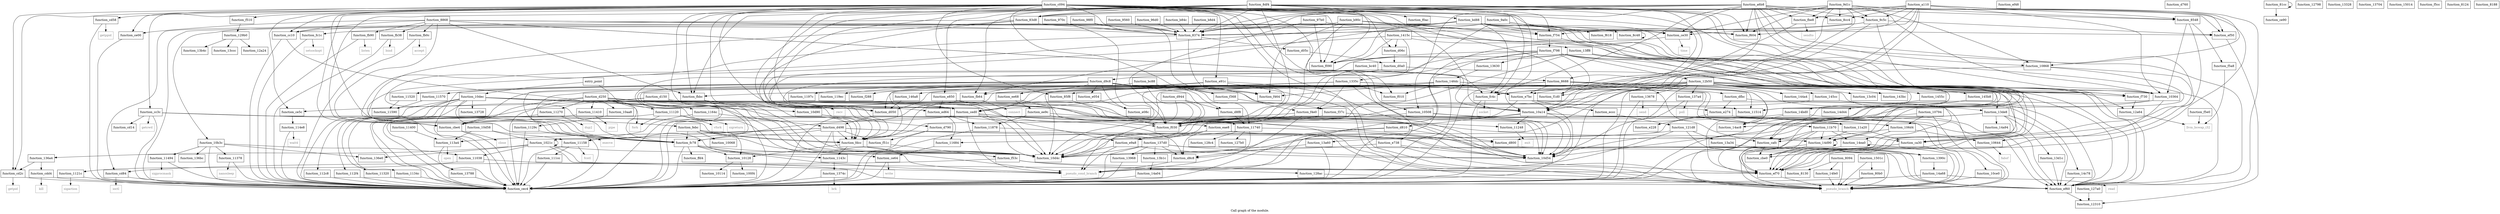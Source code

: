 digraph "Call graph of the module." {
  label="Call graph of the module.";
  node [shape=record];

  Node_function_c094 [label="{function_c094}"];
  Node_function_bd88 [label="{function_bd88}"];
  Node_function_cbe4 [label="{function_cbe4}"];
  Node_function_ef48 [label="{function_ef48}"];
  Node_function_ca30 [label="{function_ca30}"];
  Node_function_cc10 [label="{function_cc10}"];
  Node_function_cc3c [label="{function_cc3c}"];
  Node_function_cd14 [label="{function_cd14}"];
  Node_function_cd2c [label="{function_cd2c}"];
  Node_function_cd58 [label="{function_cd58}"];
  Node_function_cd84 [label="{function_cd84}"];
  Node_function_cdd4 [label="{function_cdd4}"];
  Node_function_ce00 [label="{function_ce00}"];
  Node_function_ee9c [label="{function_ee9c}"];
  Node_function_ce30 [label="{function_ce30}"];
  Node_function_cafc [label="{function_cafc}"];
  Node_function_dfbc [label="{function_dfbc}"];
  Node_function_d05c [label="{function_d05c}"];
  Node_function_10794 [label="{function_10794}"];
  Node_function_d800 [label="{function_d800}"];
  Node_function_e9a8 [label="{function_e9a8}"];
  Node_function_ce5c [label="{function_ce5c}"];
  Node_function_ce64 [label="{function_ce64}"];
  Node_function_ed64 [label="{function_ed64}"];
  Node_function_cbe0 [label="{function_cbe0}"];
  Node_function_d9c8 [label="{function_d9c8}"];
  Node_function_d498 [label="{function_d498}"];
  Node_function_d810 [label="{function_d810}"];
  Node_function_ced0 [label="{function_ced0}"];
  Node_function_e054 [label="{function_e054}"];
  Node_function_d050 [label="{function_d050}"];
  Node_function_e08c [label="{function_e08c}"];
  Node_function_d760 [label="{function_d760}"];
  Node_function_e228 [label="{function_e228}"];
  Node_function_d06c [label="{function_d06c}"];
  Node_function_e274 [label="{function_e274}"];
  Node_function_d0a0 [label="{function_d0a0}"];
  Node_function_e738 [label="{function_e738}"];
  Node_function_d150 [label="{function_d150}"];
  Node_function_d8c8 [label="{function_d8c8}"];
  Node_function_eae8 [label="{function_eae8}"];
  Node_function_d8f8 [label="{function_d8f8}"];
  Node_function_ce90 [label="{function_ce90}"];
  Node_function_d790 [label="{function_d790}"];
  Node_function_e7bc [label="{function_e7bc}"];
  Node_function_d250 [label="{function_d250}"];
  Node_function_e850 [label="{function_e850}"];
  Node_function_eccc [label="{function_eccc}"];
  Node_function_d944 [label="{function_d944}"];
  Node_function_ee68 [label="{function_ee68}"];
  Node_function_cec4 [label="{function_cec4}"];
  Node_function_e91c [label="{function_e91c}"];
  Node_function_f010 [label="{function_f010}"];
  Node_function_f030 [label="{function_f030}"];
  Node_function_f090 [label="{function_f090}"];
  Node_function_f0ac [label="{function_f0ac}"];
  Node_function_f798 [label="{function_f798}"];
  Node_function_fb0c [label="{function_fb0c}"];
  Node_function_fb38 [label="{function_fb38}"];
  Node_function_fb64 [label="{function_fb64}"];
  Node_function_fb90 [label="{function_fb90}"];
  Node_function_fbbc [label="{function_fbbc}"];
  Node_function_fbe8 [label="{function_fbe8}"];
  Node_function_fc1c [label="{function_fc1c}"];
  Node_function_fc4c [label="{function_fc4c}"];
  Node_function_fc78 [label="{function_fc78}"];
  Node_function_fdcc [label="{function_fdcc}"];
  Node_function_febc [label="{function_febc}"];
  Node_function_ffd4 [label="{function_ffd4}"];
  Node_function_10068 [label="{function_10068}"];
  Node_function_100f4 [label="{function_100f4}"];
  Node_function_10114 [label="{function_10114}"];
  Node_function_10128 [label="{function_10128}"];
  Node_function_1021c [label="{function_1021c}"];
  Node_function_10364 [label="{function_10364}"];
  Node_function_10508 [label="{function_10508}"];
  Node_function_10644 [label="{function_10644}"];
  Node_function_106d4 [label="{function_106d4}"];
  Node_poll [color="gray50", fontcolor="gray50", label="{poll}"];
  Node_function_10868 [label="{function_10868}"];
  Node_function_10a14 [label="{function_10a14}"];
  Node_function_10aa8 [label="{function_10aa8}"];
  Node_function_10b3c [label="{function_10b3c}"];
  Node_function_10ce0 [label="{function_10ce0}"];
  Node_function_10d4c [label="{function_10d4c}"];
  Node_function_10d54 [label="{function_10d54}"];
  Node_function_10d58 [label="{function_10d58}"];
  Node_function_10d90 [label="{function_10d90}"];
  Node_function_10dec [label="{function_10dec}"];
  Node_function_11038 [label="{function_11038}"];
  Node_function_11120 [label="{function_11120}"];
  Node_function_11158 [label="{function_11158}"];
  Node_function_111cc [label="{function_111cc}"];
  Node_function_1121c [label="{function_1121c}"];
  Node_function_11248 [label="{function_11248}"];
  Node_function_11270 [label="{function_11270}"];
  Node_function_1129c [label="{function_1129c}"];
  Node_function_112c8 [label="{function_112c8}"];
  Node_function_112f4 [label="{function_112f4}"];
  Node_function_11320 [label="{function_11320}"];
  Node_function_1134c [label="{function_1134c}"];
  Node_function_11378 [label="{function_11378}"];
  Node_function_113a4 [label="{function_113a4}"];
  Node_function_11400 [label="{function_11400}"];
  Node_function_11410 [label="{function_11410}"];
  Node_function_1143c [label="{function_1143c}"];
  Node_function_11494 [label="{function_11494}"];
  Node_function_114e8 [label="{function_114e8}"];
  Node_function_11514 [label="{function_11514}"];
  Node_function_11520 [label="{function_11520}"];
  Node_function_11570 [label="{function_11570}"];
  Node_function_11590 [label="{function_11590}"];
  Node_function_1164c [label="{function_1164c}"];
  Node_function_11684 [label="{function_11684}"];
  Node_function_11740 [label="{function_11740}"];
  Node_function_11878 [label="{function_11878}"];
  Node_function_1197c [label="{function_1197c}"];
  Node_function_119ec [label="{function_119ec}"];
  Node_function_11a20 [label="{function_11a20}"];
  Node_function_11b70 [label="{function_11b70}"];
  Node_function_121d8 [label="{function_121d8}"];
  Node_function_12310 [label="{function_12310}"];
  Node_function_12798 [label="{function_12798}"];
  Node_function_127a0 [label="{function_127a0}"];
  Node_function_127b0 [label="{function_127b0}"];
  Node_function_128ac [label="{function_128ac}"];
  Node_function_128c4 [label="{function_128c4}"];
  Node_function_129b0 [label="{function_129b0}"];
  Node_function_12a24 [label="{function_12a24}"];
  Node_function_12a64 [label="{function_12a64}"];
  Node_function_12b50 [label="{function_12b50}"];
  Node_function_13328 [label="{function_13328}"];
  Node_function_1335c [label="{function_1335c}"];
  Node_function_13630 [label="{function_13630}"];
  Node_function_13678 [label="{function_13678}"];
  Node_function_136a4 [label="{function_136a4}"];
  Node_function_136bc [label="{function_136bc}"];
  Node_function_136e0 [label="{function_136e0}"];
  Node_function_13704 [label="{function_13704}"];
  Node_function_13728 [label="{function_13728}"];
  Node_function_1374c [label="{function_1374c}"];
  Node_function_13788 [label="{function_13788}"];
  Node_function_137a4 [label="{function_137a4}"];
  Node_function_137d0 [label="{function_137d0}"];
  Node_function_1390c [label="{function_1390c}"];
  Node_function_13968 [label="{function_13968}"];
  Node_function_13a34 [label="{function_13a34}"];
  Node_function_13a60 [label="{function_13a60}"];
  Node_function_13b1c [label="{function_13b1c}"];
  Node_function_13b4c [label="{function_13b4c}"];
  Node_function_13c04 [label="{function_13c04}"];
  Node_function_13ccc [label="{function_13ccc}"];
  Node_function_13d1c [label="{function_13d1c}"];
  Node_function_13de8 [label="{function_13de8}"];
  Node_function_13ff8 [label="{function_13ff8}"];
  Node_function_1415c [label="{function_1415c}"];
  Node_function_143bc [label="{function_143bc}"];
  Node_function_144a4 [label="{function_144a4}"];
  Node_function_1455c [label="{function_1455c}"];
  Node_function_145b8 [label="{function_145b8}"];
  Node_function_145cc [label="{function_145cc}"];
  Node_function_146a8 [label="{function_146a8}"];
  Node_function_146dc [label="{function_146dc}"];
  Node_function_14a04 [label="{function_14a04}"];
  Node_function_14a68 [label="{function_14a68}"];
  Node_function_14a94 [label="{function_14a94}"];
  Node_function_14ac8 [label="{function_14ac8}"];
  Node_function_14bd0 [label="{function_14bd0}"];
  Node_function_14c78 [label="{function_14c78}"];
  Node_function_14d44 [label="{function_14d44}"];
  Node_function_14d90 [label="{function_14d90}"];
  Node_function_14ea0 [label="{function_14ea0}"];
  Node_function_14fe0 [label="{function_14fe0}"];
  Node_function_15014 [label="{function_15014}"];
  Node_function_1501c [label="{function_1501c}"];
  Node_close [color="gray50", fontcolor="gray50", label="{close}"];
  Node_fork [color="gray50", fontcolor="gray50", label="{fork}"];
  Node_getcwd [color="gray50", fontcolor="gray50", label="{getcwd}"];
  Node_getpid [color="gray50", fontcolor="gray50", label="{getpid}"];
  Node_getppid [color="gray50", fontcolor="gray50", label="{getppid}"];
  Node_ioctl [color="gray50", fontcolor="gray50", label="{ioctl}"];
  Node_kill [color="gray50", fontcolor="gray50", label="{kill}"];
  Node_time [color="gray50", fontcolor="gray50", label="{time}"];
  Node_write [color="gray50", fontcolor="gray50", label="{write}"];
  Node_accept [color="gray50", fontcolor="gray50", label="{accept}"];
  Node_bind [color="gray50", fontcolor="gray50", label="{bind}"];
  Node_connect [color="gray50", fontcolor="gray50", label="{connect}"];
  Node_listen [color="gray50", fontcolor="gray50", label="{listen}"];
  Node_recv [color="gray50", fontcolor="gray50", label="{recv}"];
  Node_sendto [color="gray50", fontcolor="gray50", label="{sendto}"];
  Node_setsockopt [color="gray50", fontcolor="gray50", label="{setsockopt}"];
  Node_socket [color="gray50", fontcolor="gray50", label="{socket}"];
  Node_vfork [color="gray50", fontcolor="gray50", label="{vfork}"];
  Node_sigreturn [color="gray50", fontcolor="gray50", label="{sigreturn}"];
  Node_fcntl [color="gray50", fontcolor="gray50", label="{fcntl}"];
  Node_sigaction [color="gray50", fontcolor="gray50", label="{sigaction}"];
  Node_exit [color="gray50", fontcolor="gray50", label="{exit}"];
  Node_dup2 [color="gray50", fontcolor="gray50", label="{dup2}"];
  Node_execve [color="gray50", fontcolor="gray50", label="{execve}"];
  Node_nanosleep [color="gray50", fontcolor="gray50", label="{nanosleep}"];
  Node_open [color="gray50", fontcolor="gray50", label="{open}"];
  Node_pipe [color="gray50", fontcolor="gray50", label="{pipe}"];
  Node_sigprocmask [color="gray50", fontcolor="gray50", label="{sigprocmask}"];
  Node_wait4 [color="gray50", fontcolor="gray50", label="{wait4}"];
  Node_send [color="gray50", fontcolor="gray50", label="{send}"];
  Node_brk [color="gray50", fontcolor="gray50", label="{brk}"];
  Node_read [color="gray50", fontcolor="gray50", label="{read}"];
  Node_llvm_bswap_i32 [color="gray50", fontcolor="gray50", label="{llvm_bswap_i32}"];
  Node_fabsf [color="gray50", fontcolor="gray50", label="{fabsf}"];
  Node_function_ef50 [label="{function_ef50}"];
  Node_function_ef60 [label="{function_ef60}"];
  Node_function_ef70 [label="{function_ef70}"];
  Node_function_f1d0 [label="{function_f1d0}"];
  Node_function_f288 [label="{function_f288}"];
  Node_function_f368 [label="{function_f368}"];
  Node_function_f37c [label="{function_f37c}"];
  Node_function_f464 [label="{function_f464}"];
  Node_function_f4e0 [label="{function_f4e0}"];
  Node_function_f510 [label="{function_f510}"];
  Node_function_f51c [label="{function_f51c}"];
  Node_function_f53c [label="{function_f53c}"];
  Node_function_f5a8 [label="{function_f5a8}"];
  Node_function_f5cc [label="{function_f5cc}"];
  Node_function_f5e0 [label="{function_f5e0}"];
  Node_function_f604 [label="{function_f604}"];
  Node_function_f618 [label="{function_f618}"];
  Node_function_f730 [label="{function_f730}"];
  Node_function_f754 [label="{function_f754}"];
  Node___pseudo_branch [color="gray50", fontcolor="gray50", label="{__pseudo_branch}"];
  Node___pseudo_cond_branch [color="gray50", fontcolor="gray50", label="{__pseudo_cond_branch}"];
  Node_function_8094 [label="{function_8094}"];
  Node_function_80b0 [label="{function_80b0}"];
  Node_function_8124 [label="{function_8124}"];
  Node_function_8130 [label="{function_8130}"];
  Node_function_8188 [label="{function_8188}"];
  Node_entry_point [label="{entry_point}"];
  Node_function_81cc [label="{function_81cc}"];
  Node_function_8374 [label="{function_8374}"];
  Node_function_83d8 [label="{function_83d8}"];
  Node_function_8548 [label="{function_8548}"];
  Node_function_85f8 [label="{function_85f8}"];
  Node_function_8688 [label="{function_8688}"];
  Node_function_8868 [label="{function_8868}"];
  Node_function_8c48 [label="{function_8c48}"];
  Node_function_8cc4 [label="{function_8cc4}"];
  Node_function_8df4 [label="{function_8df4}"];
  Node_function_9560 [label="{function_9560}"];
  Node_function_96d0 [label="{function_96d0}"];
  Node_function_970c [label="{function_970c}"];
  Node_function_97b0 [label="{function_97b0}"];
  Node_function_98f0 [label="{function_98f0}"];
  Node_function_9a0c [label="{function_9a0c}"];
  Node_function_9c5c [label="{function_9c5c}"];
  Node_function_9d1c [label="{function_9d1c}"];
  Node_function_a110 [label="{function_a110}"];
  Node_function_a6b8 [label="{function_a6b8}"];
  Node_function_b84c [label="{function_b84c}"];
  Node_function_b8d4 [label="{function_b8d4}"];
  Node_function_b90c [label="{function_b90c}"];
  Node_function_bc40 [label="{function_bc40}"];
  Node_function_bc88 [label="{function_bc88}"];
  Node_function_c094 -> Node_function_bd88;
  Node_function_c094 -> Node_function_cc10;
  Node_function_c094 -> Node_function_cc3c;
  Node_function_c094 -> Node_function_cd2c;
  Node_function_c094 -> Node_function_cd58;
  Node_function_c094 -> Node_function_ce00;
  Node_function_c094 -> Node_function_ce30;
  Node_function_c094 -> Node_function_ce5c;
  Node_function_c094 -> Node_function_ced0;
  Node_function_c094 -> Node_function_d050;
  Node_function_c094 -> Node_function_d06c;
  Node_function_c094 -> Node_function_e738;
  Node_function_c094 -> Node_function_e7bc;
  Node_function_c094 -> Node_function_e91c;
  Node_function_c094 -> Node_function_f010;
  Node_function_c094 -> Node_function_f030;
  Node_function_c094 -> Node_function_f090;
  Node_function_c094 -> Node_function_fbbc;
  Node_function_c094 -> Node_function_fc78;
  Node_function_c094 -> Node_function_fdcc;
  Node_function_c094 -> Node_function_10508;
  Node_function_c094 -> Node_function_10a14;
  Node_function_c094 -> Node_function_ef70;
  Node_function_c094 -> Node_function_f1d0;
  Node_function_c094 -> Node_function_f464;
  Node_function_c094 -> Node_function_f510;
  Node_function_c094 -> Node___pseudo_branch;
  Node_function_c094 -> Node_function_8374;
  Node_function_c094 -> Node_function_85f8;
  Node_function_c094 -> Node_function_8688;
  Node_function_bd88 -> Node_function_cbe4;
  Node_function_bd88 -> Node_function_cd84;
  Node_function_bd88 -> Node_function_ce30;
  Node_function_bd88 -> Node_function_cafc;
  Node_function_bd88 -> Node_function_cec4;
  Node_function_bd88 -> Node_function_fb64;
  Node_function_bd88 -> Node_function_fc1c;
  Node_function_bd88 -> Node_function_fc4c;
  Node_function_bd88 -> Node_function_10364;
  Node_function_bd88 -> Node_function_10b3c;
  Node_function_bd88 -> Node_function_ef50;
  Node_function_bd88 -> Node_function_f604;
  Node_function_bd88 -> Node_function_f730;
  Node_function_bd88 -> Node_function_f754;
  Node_function_cbe4 -> Node_function_cec4;
  Node_function_cbe4 -> Node_close;
  Node_function_ca30 -> Node_function_cbe0;
  Node_function_ca30 -> Node___pseudo_branch;
  Node_function_cc10 -> Node_function_cec4;
  Node_function_cc10 -> Node_fork;
  Node_function_cc3c -> Node_function_cd14;
  Node_function_cc3c -> Node_function_cec4;
  Node_function_cc3c -> Node_function_fc78;
  Node_function_cc3c -> Node_function_fdcc;
  Node_function_cc3c -> Node_function_febc;
  Node_function_cc3c -> Node_getcwd;
  Node_function_cd2c -> Node_function_cec4;
  Node_function_cd2c -> Node_getpid;
  Node_function_cd58 -> Node_function_cec4;
  Node_function_cd58 -> Node_getppid;
  Node_function_cd84 -> Node_function_cec4;
  Node_function_cd84 -> Node_ioctl;
  Node_function_cdd4 -> Node_function_cec4;
  Node_function_cdd4 -> Node_kill;
  Node_function_ce00 -> Node_function_cec4;
  Node_function_ee9c -> Node_function_cec4;
  Node_function_ee9c -> Node_function_11740;
  Node_function_ee9c -> Node_function_11878;
  Node_function_ee9c -> Node_function_14d90;
  Node_function_ce30 -> Node_function_cec4;
  Node_function_ce30 -> Node_time;
  Node_function_cafc -> Node_function_cbe0;
  Node_function_cafc -> Node___pseudo_branch;
  Node_function_dfbc -> Node_function_e274;
  Node_function_dfbc -> Node_function_ef70;
  Node_function_d05c -> Node_function_d0a0;
  Node_function_10794 -> Node_function_cec4;
  Node_function_10794 -> Node_function_106d4;
  Node_function_10794 -> Node___pseudo_branch;
  Node_function_d800 -> Node_function_ef60;
  Node_function_e9a8 -> Node_function_10d4c;
  Node_function_e9a8 -> Node_function_10d54;
  Node_function_e9a8 -> Node___pseudo_cond_branch;
  Node_function_ce5c -> Node_function_114e8;
  Node_function_ce64 -> Node_function_cec4;
  Node_function_ce64 -> Node_write;
  Node_function_ed64 -> Node_function_d8c8;
  Node_function_ed64 -> Node_function_11684;
  Node_function_ed64 -> Node_function_11878;
  Node_function_d9c8 -> Node_function_dfbc;
  Node_function_d9c8 -> Node_function_e054;
  Node_function_d9c8 -> Node_function_e08c;
  Node_function_d9c8 -> Node_function_e274;
  Node_function_d9c8 -> Node_function_d8f8;
  Node_function_d9c8 -> Node_function_ee68;
  Node_function_d9c8 -> Node_function_cec4;
  Node_function_d9c8 -> Node_function_f030;
  Node_function_d9c8 -> Node_function_11520;
  Node_function_d9c8 -> Node_function_11570;
  Node_function_d9c8 -> Node_function_11740;
  Node_function_d9c8 -> Node_function_1197c;
  Node_function_d9c8 -> Node_function_119ec;
  Node_function_d9c8 -> Node_function_11a20;
  Node_function_d9c8 -> Node_function_11b70;
  Node_function_d9c8 -> Node_function_f288;
  Node_function_d9c8 -> Node_function_f368;
  Node_function_d9c8 -> Node___pseudo_cond_branch;
  Node_function_d498 -> Node_function_d800;
  Node_function_d498 -> Node_function_cec4;
  Node_function_d498 -> Node_function_fc78;
  Node_function_d498 -> Node_function_fdcc;
  Node_function_d498 -> Node_function_10d4c;
  Node_function_d498 -> Node_function_10d54;
  Node_function_d498 -> Node_function_11158;
  Node_function_d498 -> Node_function_113a4;
  Node_function_d498 -> Node_function_f51c;
  Node_function_d810 -> Node_function_d800;
  Node_function_d810 -> Node_function_10d4c;
  Node_function_d810 -> Node___pseudo_cond_branch;
  Node_function_ced0 -> Node_function_cbe4;
  Node_function_ced0 -> Node_function_e9a8;
  Node_function_ced0 -> Node_function_eae8;
  Node_function_ced0 -> Node_function_10d4c;
  Node_function_ced0 -> Node_function_10d54;
  Node_function_ced0 -> Node___pseudo_cond_branch;
  Node_function_e054 -> Node_function_e08c;
  Node_function_d050 -> Node_function_d498;
  Node_function_d06c -> Node_function_d0a0;
  Node_function_e274 -> Node_function_e228;
  Node_function_e274 -> Node_function_ef60;
  Node_function_d0a0 -> Node_function_d800;
  Node_function_d0a0 -> Node_function_d9c8;
  Node_function_e738 -> Node_function_10d4c;
  Node_function_e738 -> Node_function_10d54;
  Node_function_e738 -> Node___pseudo_branch;
  Node_function_d150 -> Node_function_ce5c;
  Node_function_d150 -> Node_function_ced0;
  Node_function_d150 -> Node_function_cec4;
  Node_function_d150 -> Node_function_fdcc;
  Node_function_d150 -> Node_function_10d4c;
  Node_function_d150 -> Node_function_10d54;
  Node_function_d8c8 -> Node___pseudo_cond_branch;
  Node_function_eae8 -> Node_function_e9a8;
  Node_function_eae8 -> Node_function_d8c8;
  Node_function_eae8 -> Node_function_10d4c;
  Node_function_eae8 -> Node_function_10d54;
  Node_function_eae8 -> Node___pseudo_branch;
  Node_function_d8f8 -> Node_function_11740;
  Node_function_d790 -> Node_function_cec4;
  Node_function_d790 -> Node_function_f51c;
  Node_function_e7bc -> Node_function_eccc;
  Node_function_e7bc -> Node_function_10d4c;
  Node_function_e7bc -> Node_function_10d54;
  Node_function_e7bc -> Node___pseudo_branch;
  Node_function_d250 -> Node_function_cbe4;
  Node_function_d250 -> Node_function_ced0;
  Node_function_d250 -> Node_function_cec4;
  Node_function_d250 -> Node_function_fc78;
  Node_function_d250 -> Node_function_fdcc;
  Node_function_d250 -> Node_function_10aa8;
  Node_function_d250 -> Node_function_10d4c;
  Node_function_d250 -> Node_function_10d54;
  Node_function_d250 -> Node_function_11120;
  Node_function_d250 -> Node_function_11248;
  Node_function_d250 -> Node_function_11270;
  Node_function_d250 -> Node_function_11410;
  Node_function_d250 -> Node_function_1164c;
  Node_function_e850 -> Node_function_ed64;
  Node_function_e850 -> Node_function_10d4c;
  Node_function_e850 -> Node_function_10d54;
  Node_function_eccc -> Node_function_121d8;
  Node_function_d944 -> Node_function_d8f8;
  Node_function_d944 -> Node_function_f030;
  Node_function_d944 -> Node___pseudo_cond_branch;
  Node_function_ee68 -> Node_function_ee9c;
  Node_function_ee68 -> Node_function_f030;
  Node_function_e91c -> Node_function_ee68;
  Node_function_e91c -> Node_function_10d4c;
  Node_function_e91c -> Node_function_10d54;
  Node_function_e91c -> Node___pseudo_branch;
  Node_function_f798 -> Node_function_cec4;
  Node_function_f798 -> Node_function_fdcc;
  Node_function_f798 -> Node_function_10d4c;
  Node_function_f798 -> Node_function_10d54;
  Node_function_f798 -> Node_function_12a64;
  Node_function_f798 -> Node_function_12b50;
  Node_function_f798 -> Node_function_1335c;
  Node_function_f798 -> Node_function_13630;
  Node_function_f798 -> Node_function_ef60;
  Node_function_f798 -> Node_function_f1d0;
  Node_function_fb0c -> Node_function_cec4;
  Node_function_fb0c -> Node_accept;
  Node_function_fb38 -> Node_function_cec4;
  Node_function_fb38 -> Node_bind;
  Node_function_fb64 -> Node_function_cec4;
  Node_function_fb64 -> Node_connect;
  Node_function_fb90 -> Node_function_cec4;
  Node_function_fb90 -> Node_listen;
  Node_function_fbbc -> Node_function_cec4;
  Node_function_fbbc -> Node_recv;
  Node_function_fbe8 -> Node_function_cec4;
  Node_function_fbe8 -> Node_sendto;
  Node_function_fc1c -> Node_function_cec4;
  Node_function_fc1c -> Node_setsockopt;
  Node_function_fc4c -> Node_function_cec4;
  Node_function_fc4c -> Node_socket;
  Node_function_fc78 -> Node_function_cec4;
  Node_function_fc78 -> Node_function_ffd4;
  Node_function_fc78 -> Node_function_10128;
  Node_function_fc78 -> Node_function_10d4c;
  Node_function_fc78 -> Node_function_1143c;
  Node_function_fc78 -> Node___pseudo_cond_branch;
  Node_function_fdcc -> Node_function_10128;
  Node_function_fdcc -> Node_function_10d4c;
  Node_function_fdcc -> Node_function_1143c;
  Node_function_febc -> Node_function_fc78;
  Node_function_febc -> Node_function_fdcc;
  Node_function_febc -> Node_function_10068;
  Node_function_febc -> Node_function_10128;
  Node_function_febc -> Node_function_10d4c;
  Node_function_febc -> Node_function_ef60;
  Node_function_10128 -> Node_function_100f4;
  Node_function_10128 -> Node_function_10114;
  Node_function_1021c -> Node_function_1021c;
  Node_function_1021c -> Node_function_10d4c;
  Node_function_1021c -> Node_function_11038;
  Node_function_1021c -> Node_function_136a4;
  Node_function_1021c -> Node_function_136e0;
  Node_function_1021c -> Node_function_ef70;
  Node_function_1021c -> Node___pseudo_cond_branch;
  Node_function_10364 -> Node_function_10644;
  Node_function_10364 -> Node_function_10d4c;
  Node_function_10364 -> Node_function_10d54;
  Node_function_10508 -> Node_function_106d4;
  Node_function_10508 -> Node_function_10d4c;
  Node_function_10508 -> Node_function_10d54;
  Node_function_10644 -> Node_fabsf;
  Node_function_106d4 -> Node_function_cafc;
  Node_function_106d4 -> Node_function_10644;
  Node_function_106d4 -> Node_function_14ea0;
  Node_function_10868 -> Node_function_ca30;
  Node_function_10868 -> Node_function_cec4;
  Node_function_10868 -> Node_function_14d90;
  Node_function_10a14 -> Node_function_d810;
  Node_function_10a14 -> Node_function_10ce0;
  Node_function_10a14 -> Node_function_10d4c;
  Node_function_10a14 -> Node_function_10d54;
  Node_function_10a14 -> Node_function_11248;
  Node_function_10a14 -> Node___pseudo_branch;
  Node_function_10aa8 -> Node_function_1129c;
  Node_function_10b3c -> Node_function_cec4;
  Node_function_10b3c -> Node_function_11038;
  Node_function_10b3c -> Node_function_11378;
  Node_function_10b3c -> Node_function_11494;
  Node_function_10b3c -> Node_function_136bc;
  Node_function_10b3c -> Node_function_136e0;
  Node_function_10ce0 -> Node___pseudo_branch;
  Node_function_10d58 -> Node_function_1021c;
  Node_function_10d58 -> Node_function_11158;
  Node_function_10d58 -> Node_function_113a4;
  Node_function_10d90 -> Node_function_d790;
  Node_function_10dec -> Node_function_cec4;
  Node_function_10dec -> Node_function_10a14;
  Node_function_10dec -> Node_function_10d58;
  Node_function_10dec -> Node_function_10d90;
  Node_function_10dec -> Node_function_112c8;
  Node_function_10dec -> Node_function_112f4;
  Node_function_10dec -> Node_function_11320;
  Node_function_10dec -> Node_function_1134c;
  Node_function_10dec -> Node_function_11514;
  Node_function_10dec -> Node_function_13728;
  Node_function_10dec -> Node_function_ef70;
  Node_function_10dec -> Node___pseudo_branch;
  Node_function_10dec -> Node___pseudo_cond_branch;
  Node_function_11038 -> Node_function_1121c;
  Node_function_11038 -> Node_function_ef60;
  Node_function_11120 -> Node_function_13788;
  Node_function_11120 -> Node_fork;
  Node_function_11120 -> Node_vfork;
  Node_function_11120 -> Node_sigreturn;
  Node_function_11158 -> Node_function_cec4;
  Node_function_11158 -> Node_function_111cc;
  Node_function_11158 -> Node_fcntl;
  Node_function_111cc -> Node_function_cec4;
  Node_function_1121c -> Node_function_cec4;
  Node_function_1121c -> Node_sigaction;
  Node_function_11248 -> Node_exit;
  Node_function_11270 -> Node_function_cec4;
  Node_function_11270 -> Node_dup2;
  Node_function_1129c -> Node_function_cec4;
  Node_function_1129c -> Node_execve;
  Node_function_112c8 -> Node_function_cec4;
  Node_function_112f4 -> Node_function_cec4;
  Node_function_11320 -> Node_function_cec4;
  Node_function_1134c -> Node_function_cec4;
  Node_function_11378 -> Node_function_cec4;
  Node_function_11378 -> Node_nanosleep;
  Node_function_113a4 -> Node_function_cec4;
  Node_function_113a4 -> Node_open;
  Node_function_11400 -> Node_function_113a4;
  Node_function_11410 -> Node_function_cec4;
  Node_function_11410 -> Node_pipe;
  Node_function_1143c -> Node_function_1374c;
  Node_function_11494 -> Node_function_cec4;
  Node_function_11494 -> Node_sigprocmask;
  Node_function_114e8 -> Node_function_cec4;
  Node_function_114e8 -> Node_wait4;
  Node_function_11520 -> Node_function_11590;
  Node_function_11570 -> Node_function_11590;
  Node_function_11590 -> Node_function_cec4;
  Node_function_1164c -> Node_function_d498;
  Node_function_1164c -> Node_function_11158;
  Node_function_11684 -> Node_function_ce64;
  Node_function_11740 -> Node_function_d8c8;
  Node_function_11740 -> Node_function_11684;
  Node_function_11740 -> Node_function_127b0;
  Node_function_11740 -> Node_function_128c4;
  Node_function_11740 -> Node_function_ef60;
  Node_function_11878 -> Node_function_cec4;
  Node_function_11878 -> Node_function_137d0;
  Node_function_11a20 -> Node_function_ca30;
  Node_function_11a20 -> Node_function_14d90;
  Node_function_11b70 -> Node_function_ca30;
  Node_function_11b70 -> Node_function_cafc;
  Node_function_11b70 -> Node_function_14d90;
  Node_function_11b70 -> Node_function_14ea0;
  Node_function_11b70 -> Node_function_ef70;
  Node_function_11b70 -> Node___pseudo_branch;
  Node_function_121d8 -> Node_function_1390c;
  Node_function_121d8 -> Node_function_13a34;
  Node_function_121d8 -> Node_function_13a60;
  Node_function_121d8 -> Node___pseudo_cond_branch;
  Node_function_127a0 -> Node_function_12310;
  Node_function_128ac -> Node_function_ef60;
  Node_function_129b0 -> Node_function_12a24;
  Node_function_129b0 -> Node_function_13b4c;
  Node_function_129b0 -> Node_function_13ccc;
  Node_function_12a64 -> Node_llvm_bswap_i32;
  Node_function_12b50 -> Node_function_cbe4;
  Node_function_12b50 -> Node_function_cafc;
  Node_function_12b50 -> Node_function_cec4;
  Node_function_12b50 -> Node_function_f030;
  Node_function_12b50 -> Node_function_fb64;
  Node_function_12b50 -> Node_function_fbbc;
  Node_function_12b50 -> Node_function_fc4c;
  Node_function_12b50 -> Node_function_fc78;
  Node_function_12b50 -> Node_function_fdcc;
  Node_function_12b50 -> Node_function_10d4c;
  Node_function_12b50 -> Node_function_10d54;
  Node_function_12b50 -> Node_function_11514;
  Node_function_12b50 -> Node_function_13678;
  Node_function_12b50 -> Node_function_137a4;
  Node_function_12b50 -> Node_function_13c04;
  Node_function_12b50 -> Node_function_13de8;
  Node_function_12b50 -> Node_function_143bc;
  Node_function_12b50 -> Node_function_144a4;
  Node_function_12b50 -> Node_function_1455c;
  Node_function_12b50 -> Node_function_145b8;
  Node_function_12b50 -> Node_function_145cc;
  Node_function_12b50 -> Node_function_ef60;
  Node_function_12b50 -> Node_function_ef70;
  Node_function_12b50 -> Node_function_f1d0;
  Node_function_12b50 -> Node_function_f730;
  Node_function_12b50 -> Node___pseudo_cond_branch;
  Node_function_1335c -> Node_function_ced0;
  Node_function_1335c -> Node_function_d050;
  Node_function_1335c -> Node_function_e7bc;
  Node_function_1335c -> Node_function_f010;
  Node_function_1335c -> Node_function_fdcc;
  Node_function_1335c -> Node_function_10d4c;
  Node_function_1335c -> Node_function_10d54;
  Node_function_1335c -> Node_function_11514;
  Node_function_1335c -> Node_function_f4e0;
  Node_function_13630 -> Node_function_146dc;
  Node_function_13678 -> Node_function_cec4;
  Node_function_13678 -> Node_send;
  Node_function_136a4 -> Node_function_cd2c;
  Node_function_136a4 -> Node_function_cdd4;
  Node_function_1374c -> Node_function_cec4;
  Node_function_1374c -> Node_brk;
  Node_function_13788 -> Node_function_cec4;
  Node_function_137a4 -> Node_function_cec4;
  Node_function_137a4 -> Node_poll;
  Node_function_137d0 -> Node_function_d8c8;
  Node_function_137d0 -> Node_function_cec4;
  Node_function_137d0 -> Node_function_10d4c;
  Node_function_137d0 -> Node_function_10d54;
  Node_function_137d0 -> Node_function_13968;
  Node_function_137d0 -> Node_function_13b1c;
  Node_function_137d0 -> Node___pseudo_branch;
  Node_function_1390c -> Node_function_14a68;
  Node_function_13968 -> Node_function_cec4;
  Node_function_13a34 -> Node_function_1390c;
  Node_function_13a60 -> Node_function_d8c8;
  Node_function_13a60 -> Node_function_cec4;
  Node_function_13b1c -> Node_function_14a04;
  Node_function_13d1c -> Node_function_ef60;
  Node_function_13de8 -> Node_function_cec4;
  Node_function_13de8 -> Node_function_13d1c;
  Node_function_13de8 -> Node_function_14a94;
  Node_function_13de8 -> Node_function_14ac8;
  Node_function_13de8 -> Node_function_ef60;
  Node_function_13de8 -> Node_function_ef70;
  Node_function_13ff8 -> Node_function_ca30;
  Node_function_13ff8 -> Node_function_cec4;
  Node_function_13ff8 -> Node_function_f030;
  Node_function_13ff8 -> Node_function_f090;
  Node_function_13ff8 -> Node_function_14d90;
  Node_function_13ff8 -> Node_function_ef60;
  Node_function_13ff8 -> Node_function_ef70;
  Node_function_1415c -> Node_function_d06c;
  Node_function_1415c -> Node_function_cec4;
  Node_function_1415c -> Node_function_f030;
  Node_function_1415c -> Node_function_f090;
  Node_function_1415c -> Node_function_13ff8;
  Node_function_1415c -> Node_function_ef70;
  Node_function_1455c -> Node_function_14bd0;
  Node_function_145b8 -> Node_function_14d44;
  Node_function_145cc -> Node_function_14c78;
  Node_function_145cc -> Node_function_f4e0;
  Node_function_146a8 -> Node_function_d050;
  Node_function_146dc -> Node_function_ced0;
  Node_function_146dc -> Node_function_e7bc;
  Node_function_146dc -> Node_function_cec4;
  Node_function_146dc -> Node_function_f010;
  Node_function_146dc -> Node_function_13de8;
  Node_function_146dc -> Node_function_146a8;
  Node_function_146dc -> Node_function_14ac8;
  Node_function_146dc -> Node_function_f464;
  Node_function_14a04 -> Node_function_cec4;
  Node_function_14a68 -> Node_function_cec4;
  Node_function_14a68 -> Node_read;
  Node_function_14bd0 -> Node_function_f030;
  Node_function_14bd0 -> Node_function_14ac8;
  Node_function_14bd0 -> Node_function_ef60;
  Node_function_14c78 -> Node_function_ef60;
  Node_function_14d90 -> Node_function_cbe0;
  Node_function_14d90 -> Node_function_14d90;
  Node_function_14d90 -> Node___pseudo_branch;
  Node_function_14ea0 -> Node_function_cbe0;
  Node_function_14ea0 -> Node_function_14ea0;
  Node_function_14ea0 -> Node___pseudo_branch;
  Node_function_14fe0 -> Node___pseudo_branch;
  Node_function_1501c -> Node___pseudo_branch;
  Node_function_1501c -> Node_function_80b0;
  Node_function_ef50 -> Node_function_12310;
  Node_function_ef60 -> Node_function_12310;
  Node_function_ef70 -> Node___pseudo_branch;
  Node_function_f368 -> Node_function_f37c;
  Node_function_f37c -> Node_function_cec4;
  Node_function_f37c -> Node_function_f030;
  Node_function_f37c -> Node_function_11a20;
  Node_function_f37c -> Node_function_ef60;
  Node_function_f4e0 -> Node_function_f030;
  Node_function_f4e0 -> Node_function_fc78;
  Node_function_f4e0 -> Node___pseudo_cond_branch;
  Node_function_f510 -> Node_function_129b0;
  Node_function_f51c -> Node_function_f53c;
  Node_function_f53c -> Node_function_cd84;
  Node_function_f53c -> Node_function_128ac;
  Node_function_f53c -> Node_function_ef70;
  Node_function_f5a8 -> Node_llvm_bswap_i32;
  Node_function_f5e0 -> Node_llvm_bswap_i32;
  Node_function_f730 -> Node_function_12a64;
  Node_function_f754 -> Node_function_f798;
  Node_function_f754 -> Node_function_11514;
  Node_function_8094 -> Node_function_14fe0;
  Node_function_8094 -> Node___pseudo_branch;
  Node_function_8094 -> Node_function_8130;
  Node_function_80b0 -> Node___pseudo_branch;
  Node_entry_point -> Node_function_1021c;
  Node_entry_point -> Node_function_10dec;
  Node_function_81cc -> Node_function_ce90;
  Node_function_81cc -> Node_function_81cc;
  Node_function_8374 -> Node_function_d05c;
  Node_function_8374 -> Node_function_ce64;
  Node_function_8374 -> Node_function_f030;
  Node_function_83d8 -> Node_function_cc10;
  Node_function_83d8 -> Node_function_fc78;
  Node_function_83d8 -> Node_function_fdcc;
  Node_function_83d8 -> Node_function_8374;
  Node_function_8548 -> Node_function_ca30;
  Node_function_8548 -> Node_function_10364;
  Node_function_8548 -> Node_function_f5a8;
  Node_function_85f8 -> Node_function_f030;
  Node_function_8688 -> Node_function_cafc;
  Node_function_8688 -> Node_function_ced0;
  Node_function_8688 -> Node_function_d050;
  Node_function_8688 -> Node_function_e7bc;
  Node_function_8688 -> Node_function_fc78;
  Node_function_8688 -> Node_function_10364;
  Node_function_8688 -> Node_function_ef60;
  Node_function_8688 -> Node_function_ef70;
  Node_function_8688 -> Node_function_85f8;
  Node_function_8868 -> Node_function_cbe4;
  Node_function_8868 -> Node_function_cc10;
  Node_function_8868 -> Node_function_ce00;
  Node_function_8868 -> Node_function_fb0c;
  Node_function_8868 -> Node_function_fb38;
  Node_function_8868 -> Node_function_fb90;
  Node_function_8868 -> Node_function_fbbc;
  Node_function_8868 -> Node_function_fc4c;
  Node_function_8868 -> Node_function_10a14;
  Node_function_8868 -> Node_function_f604;
  Node_function_8868 -> Node_function_8374;
  Node_function_8c48 -> Node_function_8c48;
  Node_function_8df4 -> Node_function_cbe4;
  Node_function_8df4 -> Node_function_ed64;
  Node_function_8df4 -> Node_function_ced0;
  Node_function_8df4 -> Node_function_d050;
  Node_function_8df4 -> Node_function_e850;
  Node_function_8df4 -> Node_function_f030;
  Node_function_8df4 -> Node_function_f090;
  Node_function_8df4 -> Node_function_f0ac;
  Node_function_8df4 -> Node_function_fb64;
  Node_function_8df4 -> Node_function_fbbc;
  Node_function_8df4 -> Node_function_fc4c;
  Node_function_8df4 -> Node_function_10a14;
  Node_function_8df4 -> Node_function_ef60;
  Node_function_8df4 -> Node_function_f604;
  Node_function_8df4 -> Node_function_f730;
  Node_function_8df4 -> Node_function_f754;
  Node_function_8df4 -> Node_function_8374;
  Node_function_8df4 -> Node_function_83d8;
  Node_function_9560 -> Node_function_8374;
  Node_function_96d0 -> Node_function_8374;
  Node_function_970c -> Node_function_f030;
  Node_function_970c -> Node_function_8374;
  Node_function_97b0 -> Node_function_f030;
  Node_function_97b0 -> Node_function_f090;
  Node_function_97b0 -> Node_function_ef70;
  Node_function_97b0 -> Node_function_8374;
  Node_function_98f0 -> Node_function_f464;
  Node_function_98f0 -> Node_function_8374;
  Node_function_9a0c -> Node_function_f030;
  Node_function_9a0c -> Node_function_f090;
  Node_function_9a0c -> Node_function_ef60;
  Node_function_9a0c -> Node_function_f618;
  Node_function_9a0c -> Node_function_8374;
  Node_function_9a0c -> Node_function_8c48;
  Node_function_9c5c -> Node_function_10a14;
  Node_function_9c5c -> Node_function_ef50;
  Node_function_9c5c -> Node_function_f730;
  Node_function_9c5c -> Node_function_f754;
  Node_function_9c5c -> Node_function_8374;
  Node_function_9d1c -> Node_function_ce30;
  Node_function_9d1c -> Node_function_fbe8;
  Node_function_9d1c -> Node_function_fc4c;
  Node_function_9d1c -> Node_function_10364;
  Node_function_9d1c -> Node_function_10868;
  Node_function_9d1c -> Node_function_10a14;
  Node_function_9d1c -> Node_function_ef70;
  Node_function_9d1c -> Node_function_f604;
  Node_function_9d1c -> Node_function_8374;
  Node_function_9d1c -> Node_function_83d8;
  Node_function_9d1c -> Node_function_8548;
  Node_function_9d1c -> Node_function_8cc4;
  Node_function_9d1c -> Node_function_9c5c;
  Node_function_a110 -> Node_function_ce30;
  Node_function_a110 -> Node_function_fbe8;
  Node_function_a110 -> Node_function_fc4c;
  Node_function_a110 -> Node_function_10364;
  Node_function_a110 -> Node_function_10868;
  Node_function_a110 -> Node_function_10a14;
  Node_function_a110 -> Node_function_ef50;
  Node_function_a110 -> Node_function_ef60;
  Node_function_a110 -> Node_function_f604;
  Node_function_a110 -> Node_function_8374;
  Node_function_a110 -> Node_function_83d8;
  Node_function_a110 -> Node_function_8548;
  Node_function_a110 -> Node_function_8cc4;
  Node_function_a110 -> Node_function_9c5c;
  Node_function_a6b8 -> Node_function_cbe4;
  Node_function_a6b8 -> Node_function_cd2c;
  Node_function_a6b8 -> Node_function_ce30;
  Node_function_a6b8 -> Node_function_fbe8;
  Node_function_a6b8 -> Node_function_fc4c;
  Node_function_a6b8 -> Node_function_10364;
  Node_function_a6b8 -> Node_function_10508;
  Node_function_a6b8 -> Node_function_10868;
  Node_function_a6b8 -> Node_function_10a14;
  Node_function_a6b8 -> Node_function_ef50;
  Node_function_a6b8 -> Node_function_ef70;
  Node_function_a6b8 -> Node_function_f604;
  Node_function_a6b8 -> Node_function_8374;
  Node_function_a6b8 -> Node_function_83d8;
  Node_function_a6b8 -> Node_function_8548;
  Node_function_a6b8 -> Node_function_8cc4;
  Node_function_a6b8 -> Node_function_9c5c;
  Node_function_b84c -> Node_function_8374;
  Node_function_b8d4 -> Node_function_8374;
  Node_function_b90c -> Node_function_f030;
  Node_function_b90c -> Node_function_ef60;
  Node_function_b90c -> Node_function_f464;
  Node_function_b90c -> Node_function_f730;
  Node_function_b90c -> Node_function_f754;
  Node_function_b90c -> Node_function_8374;
  Node_function_bc40 -> Node_function_fdcc;
  Node_function_bc40 -> Node_function_8688;
  Node_function_bc88 -> Node_function_f030;
  Node_function_bc88 -> Node_function_fdcc;
  Node_function_bc88 -> Node_function_f464;
  Node_function_bc88 -> Node_function_f4e0;
}
